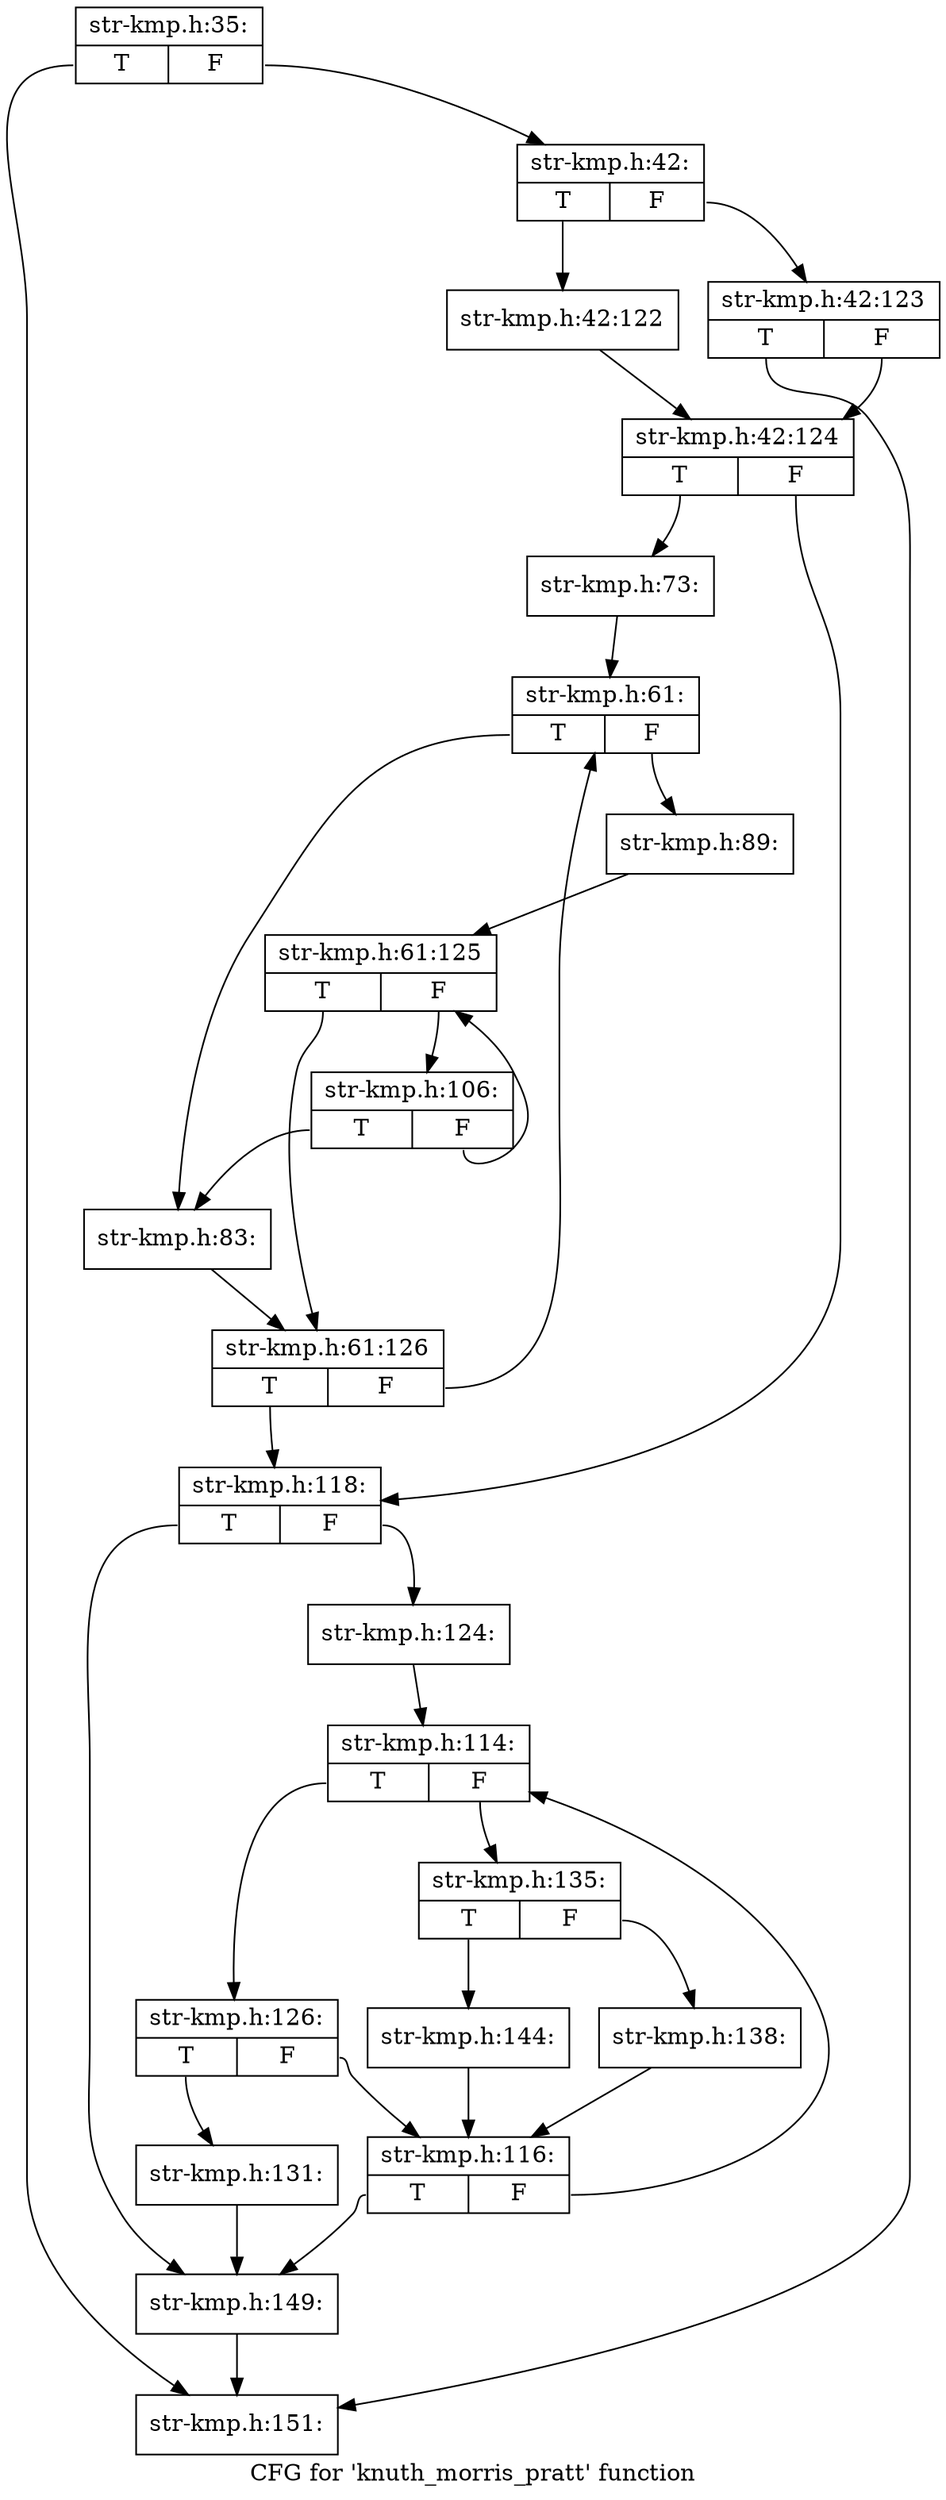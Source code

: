 digraph "CFG for 'knuth_morris_pratt' function" {
	label="CFG for 'knuth_morris_pratt' function";

	Node0xd20def0 [shape=record,label="{str-kmp.h:35:|{<s0>T|<s1>F}}"];
	Node0xd20def0:s0 -> Node0xd209150;
	Node0xd20def0:s1 -> Node0xd213c60;
	Node0xd213c60 [shape=record,label="{str-kmp.h:42:|{<s0>T|<s1>F}}"];
	Node0xd213c60:s0 -> Node0xd08c970;
	Node0xd213c60:s1 -> Node0xd213ce0;
	Node0xd08c970 [shape=record,label="{str-kmp.h:42:122}"];
	Node0xd08c970 -> Node0xd214c40;
	Node0xd213ce0 [shape=record,label="{str-kmp.h:42:123|{<s0>T|<s1>F}}"];
	Node0xd213ce0:s0 -> Node0xd209150;
	Node0xd213ce0:s1 -> Node0xd214c40;
	Node0xd214c40 [shape=record,label="{str-kmp.h:42:124|{<s0>T|<s1>F}}"];
	Node0xd214c40:s0 -> Node0xd219530;
	Node0xd214c40:s1 -> Node0xd209e80;
	Node0xd219530 [shape=record,label="{str-kmp.h:73:}"];
	Node0xd219530 -> Node0xd20a270;
	Node0xd20a270 [shape=record,label="{str-kmp.h:61:|{<s0>T|<s1>F}}"];
	Node0xd20a270:s0 -> Node0xd20b070;
	Node0xd20a270:s1 -> Node0xd1e8060;
	Node0xd1e8060 [shape=record,label="{str-kmp.h:89:}"];
	Node0xd1e8060 -> Node0xd20b0c0;
	Node0xd20b070 [shape=record,label="{str-kmp.h:83:}"];
	Node0xd20b070 -> Node0xd2022a0;
	Node0xd20b0c0 [shape=record,label="{str-kmp.h:61:125|{<s0>T|<s1>F}}"];
	Node0xd20b0c0:s0 -> Node0xd2022a0;
	Node0xd20b0c0:s1 -> Node0xd20c180;
	Node0xd20c180 [shape=record,label="{str-kmp.h:106:|{<s0>T|<s1>F}}"];
	Node0xd20c180:s0 -> Node0xd20b070;
	Node0xd20c180:s1 -> Node0xd20b0c0;
	Node0xd2022a0 [shape=record,label="{str-kmp.h:61:126|{<s0>T|<s1>F}}"];
	Node0xd2022a0:s0 -> Node0xd209e80;
	Node0xd2022a0:s1 -> Node0xd20a270;
	Node0xd209e80 [shape=record,label="{str-kmp.h:118:|{<s0>T|<s1>F}}"];
	Node0xd209e80:s0 -> Node0xd24d5e0;
	Node0xd209e80:s1 -> Node0xd1e9350;
	Node0xd1e9350 [shape=record,label="{str-kmp.h:124:}"];
	Node0xd1e9350 -> Node0xd24d950;
	Node0xd24d950 [shape=record,label="{str-kmp.h:114:|{<s0>T|<s1>F}}"];
	Node0xd24d950:s0 -> Node0xd24d8d0;
	Node0xd24d950:s1 -> Node0xd1f5b40;
	Node0xd24d8d0 [shape=record,label="{str-kmp.h:126:|{<s0>T|<s1>F}}"];
	Node0xd24d8d0:s0 -> Node0xd24ea00;
	Node0xd24d8d0:s1 -> Node0xd1f5ad0;
	Node0xd24ea00 [shape=record,label="{str-kmp.h:131:}"];
	Node0xd24ea00 -> Node0xd24d5e0;
	Node0xd1f5b40 [shape=record,label="{str-kmp.h:135:|{<s0>T|<s1>F}}"];
	Node0xd1f5b40:s0 -> Node0xd24f360;
	Node0xd1f5b40:s1 -> Node0xd24f2c0;
	Node0xd24f2c0 [shape=record,label="{str-kmp.h:138:}"];
	Node0xd24f2c0 -> Node0xd1f5ad0;
	Node0xd24f360 [shape=record,label="{str-kmp.h:144:}"];
	Node0xd24f360 -> Node0xd1f5ad0;
	Node0xd1f5ad0 [shape=record,label="{str-kmp.h:116:|{<s0>T|<s1>F}}"];
	Node0xd1f5ad0:s0 -> Node0xd24d5e0;
	Node0xd1f5ad0:s1 -> Node0xd24d950;
	Node0xd24d5e0 [shape=record,label="{str-kmp.h:149:}"];
	Node0xd24d5e0 -> Node0xd209150;
	Node0xd209150 [shape=record,label="{str-kmp.h:151:}"];
}
